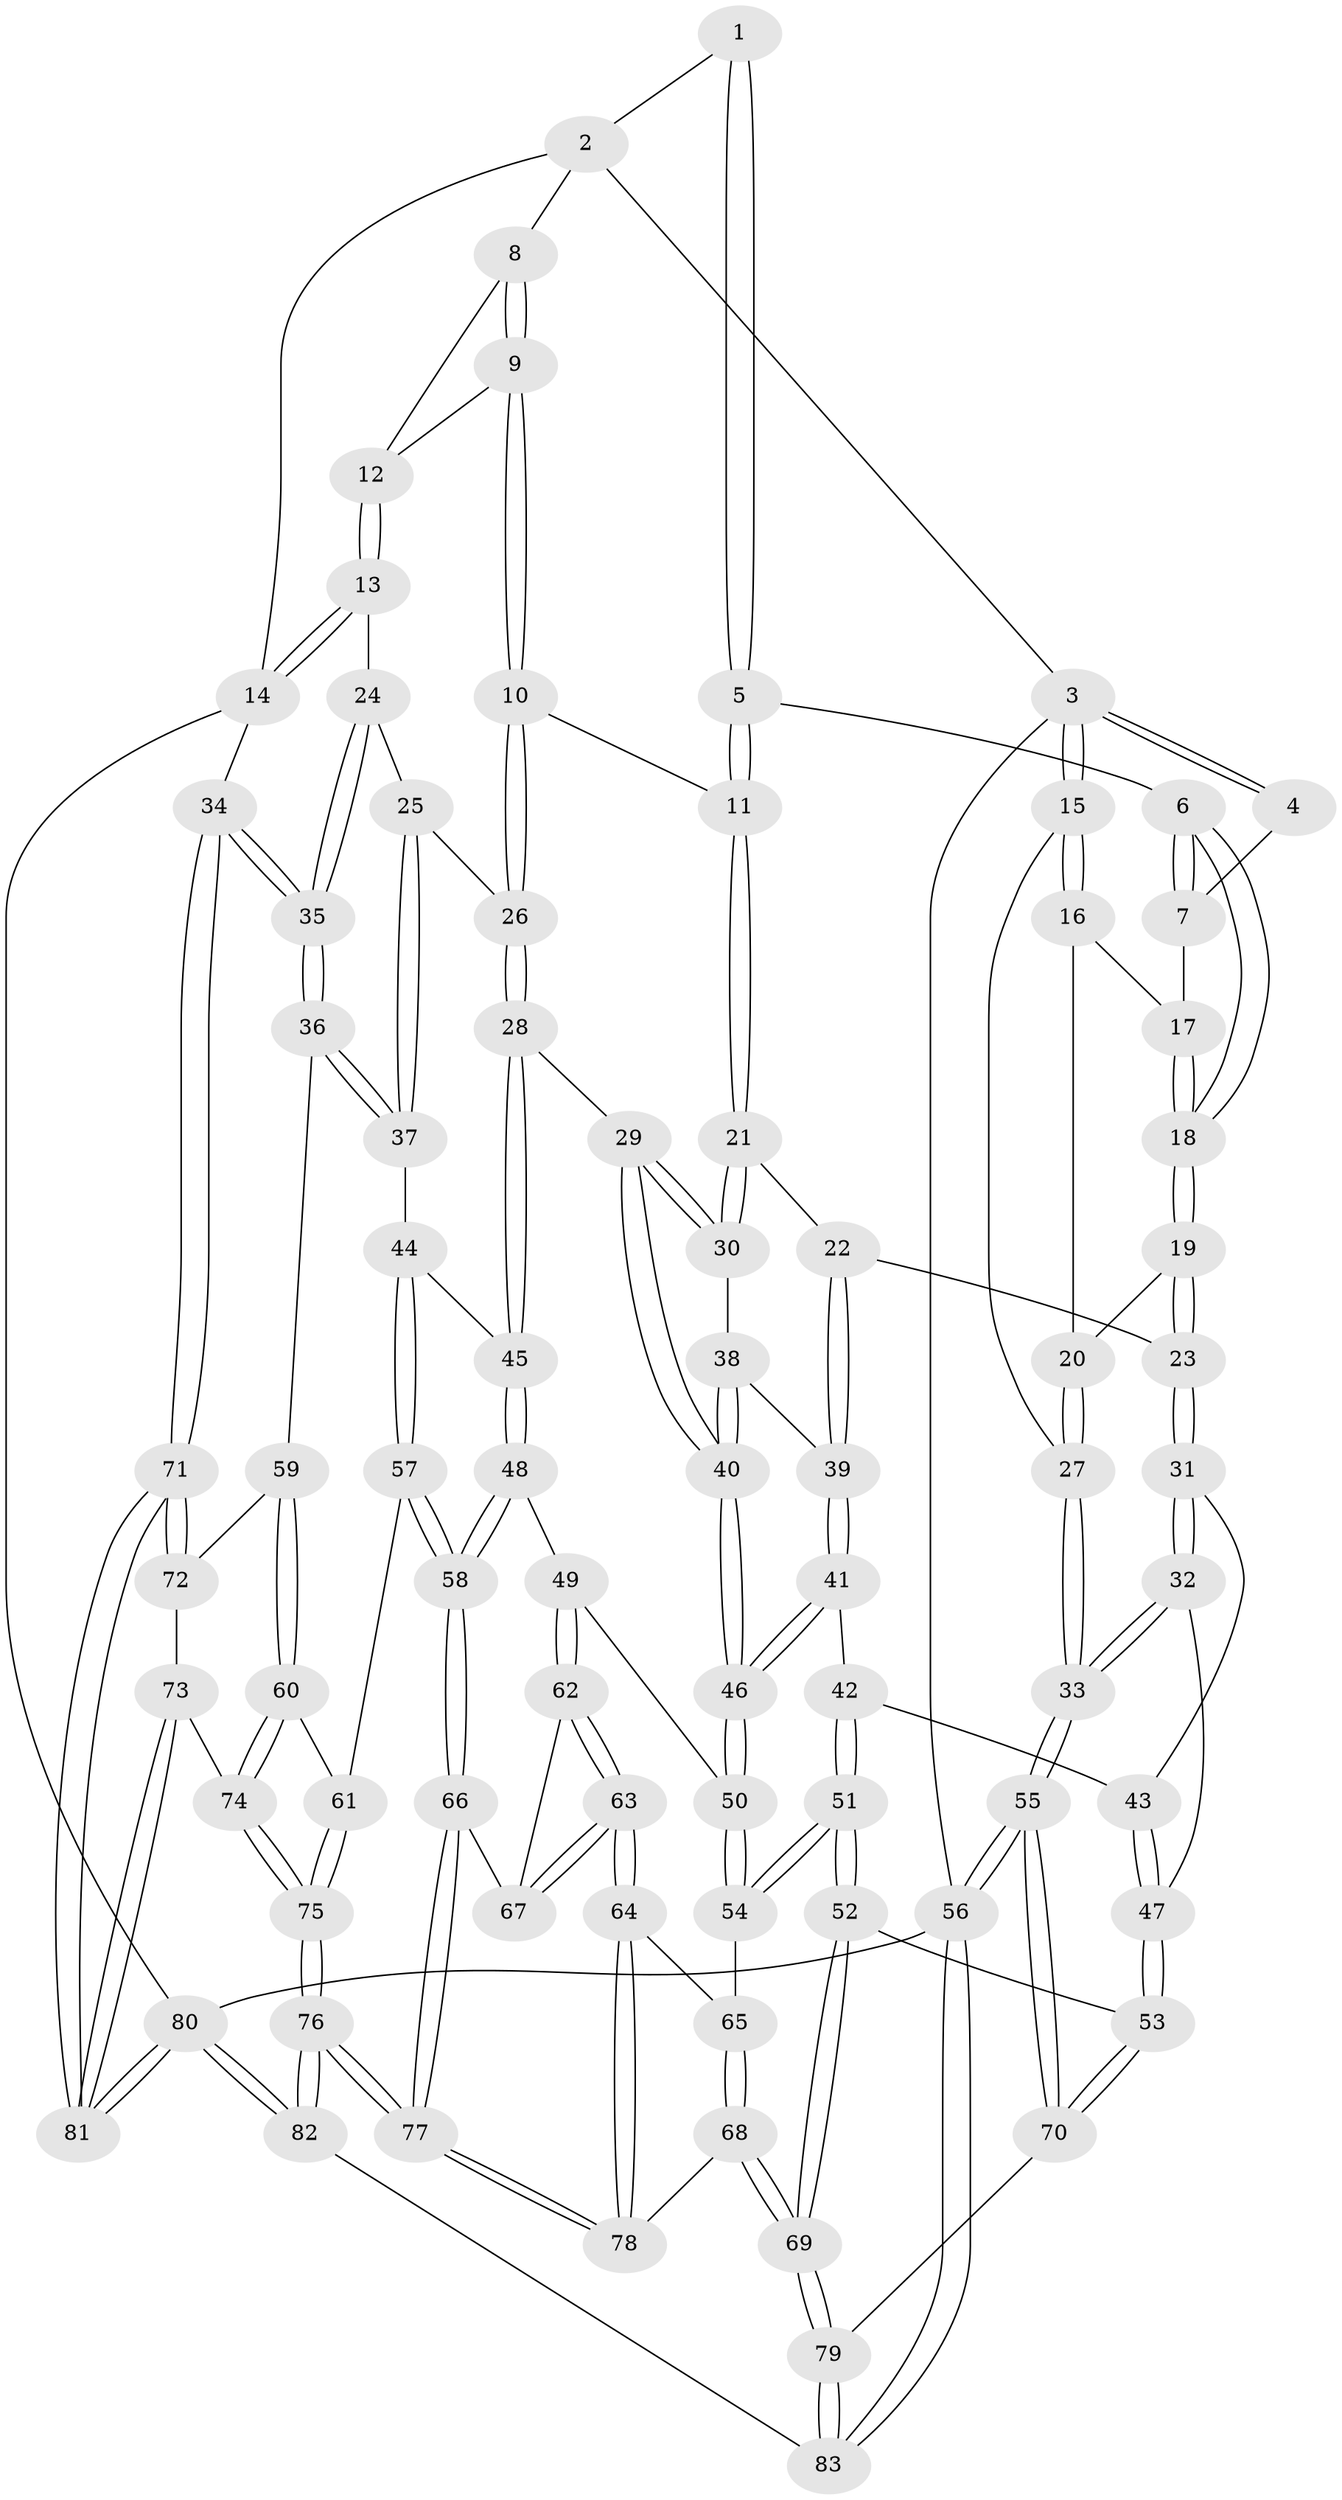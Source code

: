 // Generated by graph-tools (version 1.1) at 2025/27/03/15/25 16:27:57]
// undirected, 83 vertices, 204 edges
graph export_dot {
graph [start="1"]
  node [color=gray90,style=filled];
  1 [pos="+0.4612483900554664+0"];
  2 [pos="+0.7431145292454302+0"];
  3 [pos="+0+0"];
  4 [pos="+0.28834838593819867+0"];
  5 [pos="+0.45432511738325876+0.09126562922981912"];
  6 [pos="+0.33673618458301535+0.1284414828769747"];
  7 [pos="+0.2375579640320782+0.05035878147275606"];
  8 [pos="+0.7441042269614287+0"];
  9 [pos="+0.6028659733039023+0.17177099476684962"];
  10 [pos="+0.561627956307016+0.21123105571095682"];
  11 [pos="+0.517685674633288+0.2018906385608983"];
  12 [pos="+0.8491444949801669+0.10203775557740526"];
  13 [pos="+0.8923671481485418+0.16486308341643938"];
  14 [pos="+1+0.19128734312835524"];
  15 [pos="+0+0"];
  16 [pos="+0.16582919617789324+0.10030873900678772"];
  17 [pos="+0.22940108191629607+0.05938602345585583"];
  18 [pos="+0.26748737283508583+0.23856939236037958"];
  19 [pos="+0.26297737666694143+0.25037855199086007"];
  20 [pos="+0.17458185018609604+0.2080209229295442"];
  21 [pos="+0.435539431974087+0.28388154012663763"];
  22 [pos="+0.3049457099168114+0.31623161037595043"];
  23 [pos="+0.2920029565512733+0.3139128140659757"];
  24 [pos="+0.8367485319482274+0.26091555526040544"];
  25 [pos="+0.7823232126501839+0.3118465696548749"];
  26 [pos="+0.6598191003502086+0.3210306557110598"];
  27 [pos="+0+0.30611140426159805"];
  28 [pos="+0.6059995041845516+0.44514023526500457"];
  29 [pos="+0.5277876697357515+0.43182173534839663"];
  30 [pos="+0.47721900958797514+0.39253518419272165"];
  31 [pos="+0.2335271381451445+0.3735682373778311"];
  32 [pos="+0+0.42801819441050043"];
  33 [pos="+0+0.42191507409631873"];
  34 [pos="+1+0.5645024278726151"];
  35 [pos="+1+0.5609225033756626"];
  36 [pos="+0.938770515411637+0.5770794450244542"];
  37 [pos="+0.8383032550282333+0.5120099753024082"];
  38 [pos="+0.45041857294460047+0.41150039389810145"];
  39 [pos="+0.3728643759813756+0.4348811155187321"];
  40 [pos="+0.41857768950495683+0.5274926792388082"];
  41 [pos="+0.37888095159007373+0.5046488717224691"];
  42 [pos="+0.2872105232733828+0.5069925970341397"];
  43 [pos="+0.2543856818443576+0.48730870808277976"];
  44 [pos="+0.6624714839897758+0.540428947782387"];
  45 [pos="+0.6201087649411734+0.4961342618327997"];
  46 [pos="+0.4119546159964209+0.5351958986093142"];
  47 [pos="+0.12711695638572643+0.5977267522784151"];
  48 [pos="+0.4621993245630381+0.5951830601705138"];
  49 [pos="+0.45672627101195284+0.5954228627274354"];
  50 [pos="+0.4275478835856719+0.5853834302331751"];
  51 [pos="+0.2883710443294095+0.66293373625347"];
  52 [pos="+0.24087199964639036+0.7020782093197705"];
  53 [pos="+0.18593605179202735+0.6965156284356357"];
  54 [pos="+0.376649025828728+0.628456103364099"];
  55 [pos="+0+1"];
  56 [pos="+0+1"];
  57 [pos="+0.651698619360617+0.6921896774191572"];
  58 [pos="+0.6328842877341577+0.7040124083116384"];
  59 [pos="+0.840363347441127+0.6943284708148627"];
  60 [pos="+0.7944262617630382+0.7303488035647528"];
  61 [pos="+0.7034182434319411+0.7075744660839545"];
  62 [pos="+0.45837795458277725+0.6056262004129667"];
  63 [pos="+0.48162531234904377+0.7585040015974821"];
  64 [pos="+0.47619966035338074+0.7640492018509614"];
  65 [pos="+0.3960497458288633+0.6748556198209403"];
  66 [pos="+0.6277569028129738+0.711297515477039"];
  67 [pos="+0.5428617867273782+0.7381948150907196"];
  68 [pos="+0.3991719408979332+0.8314471351358207"];
  69 [pos="+0.3596406201790034+0.8489822682062856"];
  70 [pos="+0.06996587812241621+0.8423490233767672"];
  71 [pos="+1+0.7767728395491871"];
  72 [pos="+0.9171799990495756+0.7819896657627048"];
  73 [pos="+0.9119066503015363+0.8874746618660129"];
  74 [pos="+0.8060325954920151+0.85880628786266"];
  75 [pos="+0.6944093645775815+0.9743456415267181"];
  76 [pos="+0.6560912632139487+1"];
  77 [pos="+0.6127278696121774+0.9265846077161809"];
  78 [pos="+0.44066245603302634+0.8189187219038818"];
  79 [pos="+0.32214015833215087+0.9689650886497746"];
  80 [pos="+1+1"];
  81 [pos="+1+1"];
  82 [pos="+0.6393310289050899+1"];
  83 [pos="+0.35586807816848814+1"];
  1 -- 2;
  1 -- 5;
  1 -- 5;
  2 -- 3;
  2 -- 8;
  2 -- 14;
  3 -- 4;
  3 -- 4;
  3 -- 15;
  3 -- 15;
  3 -- 56;
  4 -- 7;
  5 -- 6;
  5 -- 11;
  5 -- 11;
  6 -- 7;
  6 -- 7;
  6 -- 18;
  6 -- 18;
  7 -- 17;
  8 -- 9;
  8 -- 9;
  8 -- 12;
  9 -- 10;
  9 -- 10;
  9 -- 12;
  10 -- 11;
  10 -- 26;
  10 -- 26;
  11 -- 21;
  11 -- 21;
  12 -- 13;
  12 -- 13;
  13 -- 14;
  13 -- 14;
  13 -- 24;
  14 -- 34;
  14 -- 80;
  15 -- 16;
  15 -- 16;
  15 -- 27;
  16 -- 17;
  16 -- 20;
  17 -- 18;
  17 -- 18;
  18 -- 19;
  18 -- 19;
  19 -- 20;
  19 -- 23;
  19 -- 23;
  20 -- 27;
  20 -- 27;
  21 -- 22;
  21 -- 30;
  21 -- 30;
  22 -- 23;
  22 -- 39;
  22 -- 39;
  23 -- 31;
  23 -- 31;
  24 -- 25;
  24 -- 35;
  24 -- 35;
  25 -- 26;
  25 -- 37;
  25 -- 37;
  26 -- 28;
  26 -- 28;
  27 -- 33;
  27 -- 33;
  28 -- 29;
  28 -- 45;
  28 -- 45;
  29 -- 30;
  29 -- 30;
  29 -- 40;
  29 -- 40;
  30 -- 38;
  31 -- 32;
  31 -- 32;
  31 -- 43;
  32 -- 33;
  32 -- 33;
  32 -- 47;
  33 -- 55;
  33 -- 55;
  34 -- 35;
  34 -- 35;
  34 -- 71;
  34 -- 71;
  35 -- 36;
  35 -- 36;
  36 -- 37;
  36 -- 37;
  36 -- 59;
  37 -- 44;
  38 -- 39;
  38 -- 40;
  38 -- 40;
  39 -- 41;
  39 -- 41;
  40 -- 46;
  40 -- 46;
  41 -- 42;
  41 -- 46;
  41 -- 46;
  42 -- 43;
  42 -- 51;
  42 -- 51;
  43 -- 47;
  43 -- 47;
  44 -- 45;
  44 -- 57;
  44 -- 57;
  45 -- 48;
  45 -- 48;
  46 -- 50;
  46 -- 50;
  47 -- 53;
  47 -- 53;
  48 -- 49;
  48 -- 58;
  48 -- 58;
  49 -- 50;
  49 -- 62;
  49 -- 62;
  50 -- 54;
  50 -- 54;
  51 -- 52;
  51 -- 52;
  51 -- 54;
  51 -- 54;
  52 -- 53;
  52 -- 69;
  52 -- 69;
  53 -- 70;
  53 -- 70;
  54 -- 65;
  55 -- 56;
  55 -- 56;
  55 -- 70;
  55 -- 70;
  56 -- 83;
  56 -- 83;
  56 -- 80;
  57 -- 58;
  57 -- 58;
  57 -- 61;
  58 -- 66;
  58 -- 66;
  59 -- 60;
  59 -- 60;
  59 -- 72;
  60 -- 61;
  60 -- 74;
  60 -- 74;
  61 -- 75;
  61 -- 75;
  62 -- 63;
  62 -- 63;
  62 -- 67;
  63 -- 64;
  63 -- 64;
  63 -- 67;
  63 -- 67;
  64 -- 65;
  64 -- 78;
  64 -- 78;
  65 -- 68;
  65 -- 68;
  66 -- 67;
  66 -- 77;
  66 -- 77;
  68 -- 69;
  68 -- 69;
  68 -- 78;
  69 -- 79;
  69 -- 79;
  70 -- 79;
  71 -- 72;
  71 -- 72;
  71 -- 81;
  71 -- 81;
  72 -- 73;
  73 -- 74;
  73 -- 81;
  73 -- 81;
  74 -- 75;
  74 -- 75;
  75 -- 76;
  75 -- 76;
  76 -- 77;
  76 -- 77;
  76 -- 82;
  76 -- 82;
  77 -- 78;
  77 -- 78;
  79 -- 83;
  79 -- 83;
  80 -- 81;
  80 -- 81;
  80 -- 82;
  80 -- 82;
  82 -- 83;
}
